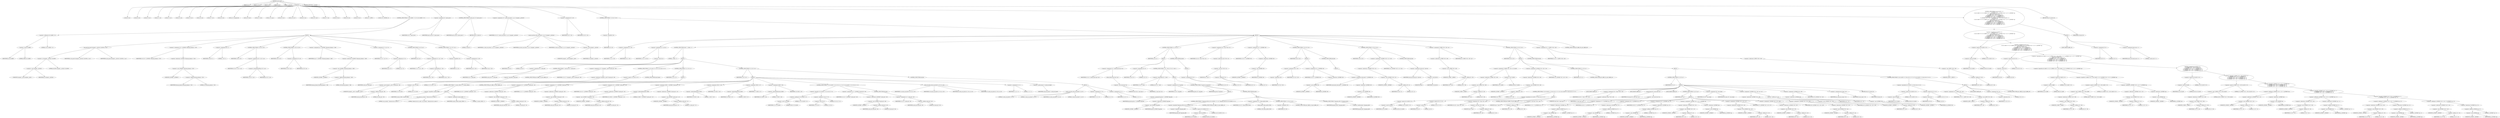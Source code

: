 digraph cache_insert {  
"1000125" [label = "(METHOD,cache_insert)" ]
"1000126" [label = "(PARAM,int a1)" ]
"1000127" [label = "(PARAM,void *cp)" ]
"1000128" [label = "(PARAM,int a3)" ]
"1000129" [label = "(PARAM,int a4)" ]
"1000130" [label = "(PARAM,__int16 a5)" ]
"1000131" [label = "(BLOCK,,)" ]
"1000132" [label = "(LOCAL,v8: int)" ]
"1000133" [label = "(LOCAL,v9: int)" ]
"1000134" [label = "(LOCAL,v10: int)" ]
"1000135" [label = "(LOCAL,v11: int)" ]
"1000136" [label = "(LOCAL,v12: int)" ]
"1000137" [label = "(LOCAL,v14: int)" ]
"1000138" [label = "(LOCAL,v15: int)" ]
"1000139" [label = "(LOCAL,v16: int)" ]
"1000140" [label = "(LOCAL,v17: int)" ]
"1000141" [label = "(LOCAL,v18: int)" ]
"1000142" [label = "(LOCAL,v19: unsigned int)" ]
"1000143" [label = "(LOCAL,v20: bool)" ]
"1000144" [label = "(LOCAL,v21: bool)" ]
"1000145" [label = "(LOCAL,v22: size_t)" ]
"1000146" [label = "(LOCAL,v23: int)" ]
"1000147" [label = "(LOCAL,v24: int *)" ]
"1000148" [label = "(LOCAL,v25: int)" ]
"1000149" [label = "(LOCAL,v26: char *)" ]
"1000150" [label = "(LOCAL,v27: int)" ]
"1000151" [label = "(LOCAL,v28: int)" ]
"1000152" [label = "(LOCAL,v29: int)" ]
"1000153" [label = "(LOCAL,v30: int)" ]
"1000154" [label = "(LOCAL,v31: _BYTE *)" ]
"1000155" [label = "(LOCAL,v33: _DWORD [ 4 ])" ]
"1000156" [label = "(CONTROL_STRUCTURE,if ( (a5 & 0x980) != 0 ),if ( (a5 & 0x980) != 0 ))" ]
"1000157" [label = "(<operator>.notEquals,(a5 & 0x980) != 0)" ]
"1000158" [label = "(<operator>.and,a5 & 0x980)" ]
"1000159" [label = "(IDENTIFIER,a5,a5 & 0x980)" ]
"1000160" [label = "(LITERAL,0x980,a5 & 0x980)" ]
"1000161" [label = "(LITERAL,0,(a5 & 0x980) != 0)" ]
"1000162" [label = "(BLOCK,,)" ]
"1000163" [label = "(log_query,log_query((unsigned __int16)a5 | 0x10000, a1, cp))" ]
"1000164" [label = "(<operator>.or,(unsigned __int16)a5 | 0x10000)" ]
"1000165" [label = "(<operator>.cast,(unsigned __int16)a5)" ]
"1000166" [label = "(UNKNOWN,unsigned __int16,unsigned __int16)" ]
"1000167" [label = "(IDENTIFIER,a5,(unsigned __int16)a5)" ]
"1000168" [label = "(LITERAL,0x10000,(unsigned __int16)a5 | 0x10000)" ]
"1000169" [label = "(IDENTIFIER,a1,log_query((unsigned __int16)a5 | 0x10000, a1, cp))" ]
"1000170" [label = "(IDENTIFIER,cp,log_query((unsigned __int16)a5 | 0x10000, a1, cp))" ]
"1000171" [label = "(<operator>.assignment,v19 = *(_DWORD *)(dnsmasq_daemon + 252))" ]
"1000172" [label = "(IDENTIFIER,v19,v19 = *(_DWORD *)(dnsmasq_daemon + 252))" ]
"1000173" [label = "(<operator>.indirection,*(_DWORD *)(dnsmasq_daemon + 252))" ]
"1000174" [label = "(<operator>.cast,(_DWORD *)(dnsmasq_daemon + 252))" ]
"1000175" [label = "(UNKNOWN,_DWORD *,_DWORD *)" ]
"1000176" [label = "(<operator>.addition,dnsmasq_daemon + 252)" ]
"1000177" [label = "(IDENTIFIER,dnsmasq_daemon,dnsmasq_daemon + 252)" ]
"1000178" [label = "(LITERAL,252,dnsmasq_daemon + 252)" ]
"1000179" [label = "(<operator>.assignment,v20 = 1)" ]
"1000180" [label = "(IDENTIFIER,v20,v20 = 1)" ]
"1000181" [label = "(LITERAL,1,v20 = 1)" ]
"1000182" [label = "(CONTROL_STRUCTURE,if ( v19 ),if ( v19 ))" ]
"1000183" [label = "(IDENTIFIER,v19,if ( v19 ))" ]
"1000184" [label = "(<operator>.assignment,v20 = v19 >= a4)" ]
"1000185" [label = "(IDENTIFIER,v20,v20 = v19 >= a4)" ]
"1000186" [label = "(<operator>.greaterEqualsThan,v19 >= a4)" ]
"1000187" [label = "(IDENTIFIER,v19,v19 >= a4)" ]
"1000188" [label = "(IDENTIFIER,a4,v19 >= a4)" ]
"1000189" [label = "(CONTROL_STRUCTURE,if ( v20 ),if ( v20 ))" ]
"1000190" [label = "(IDENTIFIER,v20,if ( v20 ))" ]
"1000191" [label = "(<operator>.assignment,v19 = a4)" ]
"1000192" [label = "(IDENTIFIER,v19,v19 = a4)" ]
"1000193" [label = "(IDENTIFIER,a4,v19 = a4)" ]
"1000194" [label = "(<operator>.assignment,a4 = *(_DWORD *)(dnsmasq_daemon + 248))" ]
"1000195" [label = "(IDENTIFIER,a4,a4 = *(_DWORD *)(dnsmasq_daemon + 248))" ]
"1000196" [label = "(<operator>.indirection,*(_DWORD *)(dnsmasq_daemon + 248))" ]
"1000197" [label = "(<operator>.cast,(_DWORD *)(dnsmasq_daemon + 248))" ]
"1000198" [label = "(UNKNOWN,_DWORD *,_DWORD *)" ]
"1000199" [label = "(<operator>.addition,dnsmasq_daemon + 248)" ]
"1000200" [label = "(IDENTIFIER,dnsmasq_daemon,dnsmasq_daemon + 248)" ]
"1000201" [label = "(LITERAL,248,dnsmasq_daemon + 248)" ]
"1000202" [label = "(<operator>.assignment,v21 = a4 != 0)" ]
"1000203" [label = "(IDENTIFIER,v21,v21 = a4 != 0)" ]
"1000204" [label = "(<operator>.notEquals,a4 != 0)" ]
"1000205" [label = "(IDENTIFIER,a4,a4 != 0)" ]
"1000206" [label = "(LITERAL,0,a4 != 0)" ]
"1000207" [label = "(CONTROL_STRUCTURE,if ( a4 ),if ( a4 ))" ]
"1000208" [label = "(IDENTIFIER,a4,if ( a4 ))" ]
"1000209" [label = "(<operator>.assignment,v21 = a4 > v19)" ]
"1000210" [label = "(IDENTIFIER,v21,v21 = a4 > v19)" ]
"1000211" [label = "(<operator>.greaterThan,a4 > v19)" ]
"1000212" [label = "(IDENTIFIER,a4,a4 > v19)" ]
"1000213" [label = "(IDENTIFIER,v19,a4 > v19)" ]
"1000214" [label = "(CONTROL_STRUCTURE,if ( !v21 ),if ( !v21 ))" ]
"1000215" [label = "(<operator>.logicalNot,!v21)" ]
"1000216" [label = "(IDENTIFIER,v21,!v21)" ]
"1000217" [label = "(<operator>.assignment,a4 = v19)" ]
"1000218" [label = "(IDENTIFIER,a4,a4 = v19)" ]
"1000219" [label = "(IDENTIFIER,v19,a4 = v19)" ]
"1000220" [label = "(<operator>.assignment,v8 = insert_error)" ]
"1000221" [label = "(IDENTIFIER,v8,v8 = insert_error)" ]
"1000222" [label = "(IDENTIFIER,insert_error,v8 = insert_error)" ]
"1000223" [label = "(CONTROL_STRUCTURE,if ( insert_error ),if ( insert_error ))" ]
"1000224" [label = "(IDENTIFIER,insert_error,if ( insert_error ))" ]
"1000225" [label = "(RETURN,return 0;,return 0;)" ]
"1000226" [label = "(LITERAL,0,return 0;)" ]
"1000227" [label = "(<operator>.assignment,v10 = cache_scan_free(a1, cp, a3, (unsigned __int16)a5))" ]
"1000228" [label = "(IDENTIFIER,v10,v10 = cache_scan_free(a1, cp, a3, (unsigned __int16)a5))" ]
"1000229" [label = "(cache_scan_free,cache_scan_free(a1, cp, a3, (unsigned __int16)a5))" ]
"1000230" [label = "(IDENTIFIER,a1,cache_scan_free(a1, cp, a3, (unsigned __int16)a5))" ]
"1000231" [label = "(IDENTIFIER,cp,cache_scan_free(a1, cp, a3, (unsigned __int16)a5))" ]
"1000232" [label = "(IDENTIFIER,a3,cache_scan_free(a1, cp, a3, (unsigned __int16)a5))" ]
"1000233" [label = "(<operator>.cast,(unsigned __int16)a5)" ]
"1000234" [label = "(UNKNOWN,unsigned __int16,unsigned __int16)" ]
"1000235" [label = "(IDENTIFIER,a5,(unsigned __int16)a5)" ]
"1000236" [label = "(<operator>.assignment,v9 = v10)" ]
"1000237" [label = "(IDENTIFIER,v9,v9 = v10)" ]
"1000238" [label = "(IDENTIFIER,v10,v9 = v10)" ]
"1000239" [label = "(CONTROL_STRUCTURE,if ( !v10 ),if ( !v10 ))" ]
"1000240" [label = "(<operator>.logicalNot,!v10)" ]
"1000241" [label = "(IDENTIFIER,v10,!v10)" ]
"1000242" [label = "(BLOCK,,)" ]
"1000243" [label = "(<operator>.assignment,v11 = v8)" ]
"1000244" [label = "(IDENTIFIER,v11,v11 = v8)" ]
"1000245" [label = "(IDENTIFIER,v8,v11 = v8)" ]
"1000246" [label = "(<operator>.assignment,v12 = a5 & 4)" ]
"1000247" [label = "(IDENTIFIER,v12,v12 = a5 & 4)" ]
"1000248" [label = "(<operator>.and,a5 & 4)" ]
"1000249" [label = "(IDENTIFIER,a5,a5 & 4)" ]
"1000250" [label = "(LITERAL,4,a5 & 4)" ]
"1000251" [label = "(CONTROL_STRUCTURE,while ( 1 ),while ( 1 ))" ]
"1000252" [label = "(LITERAL,1,while ( 1 ))" ]
"1000253" [label = "(BLOCK,,)" ]
"1000254" [label = "(<operator>.assignment,v9 = cache_tail)" ]
"1000255" [label = "(IDENTIFIER,v9,v9 = cache_tail)" ]
"1000256" [label = "(IDENTIFIER,cache_tail,v9 = cache_tail)" ]
"1000257" [label = "(CONTROL_STRUCTURE,if ( !cache_tail ),if ( !cache_tail ))" ]
"1000258" [label = "(<operator>.logicalNot,!cache_tail)" ]
"1000259" [label = "(IDENTIFIER,cache_tail,!cache_tail)" ]
"1000260" [label = "(CONTROL_STRUCTURE,goto LABEL_16;,goto LABEL_16;)" ]
"1000261" [label = "(<operator>.assignment,v15 = *(unsigned __int16 *)(cache_tail + 36))" ]
"1000262" [label = "(IDENTIFIER,v15,v15 = *(unsigned __int16 *)(cache_tail + 36))" ]
"1000263" [label = "(<operator>.indirection,*(unsigned __int16 *)(cache_tail + 36))" ]
"1000264" [label = "(<operator>.cast,(unsigned __int16 *)(cache_tail + 36))" ]
"1000265" [label = "(UNKNOWN,unsigned __int16 *,unsigned __int16 *)" ]
"1000266" [label = "(<operator>.addition,cache_tail + 36)" ]
"1000267" [label = "(IDENTIFIER,cache_tail,cache_tail + 36)" ]
"1000268" [label = "(LITERAL,36,cache_tail + 36)" ]
"1000269" [label = "(CONTROL_STRUCTURE,if ( (v15 & 0xC) == 0 ),if ( (v15 & 0xC) == 0 ))" ]
"1000270" [label = "(<operator>.equals,(v15 & 0xC) == 0)" ]
"1000271" [label = "(<operator>.and,v15 & 0xC)" ]
"1000272" [label = "(IDENTIFIER,v15,v15 & 0xC)" ]
"1000273" [label = "(LITERAL,0xC,v15 & 0xC)" ]
"1000274" [label = "(LITERAL,0,(v15 & 0xC) == 0)" ]
"1000275" [label = "(CONTROL_STRUCTURE,break;,break;)" ]
"1000276" [label = "(CONTROL_STRUCTURE,if ( v11 ),if ( v11 ))" ]
"1000277" [label = "(IDENTIFIER,v11,if ( v11 ))" ]
"1000278" [label = "(BLOCK,,)" ]
"1000279" [label = "(CONTROL_STRUCTURE,if ( !warned_10984 ),if ( !warned_10984 ))" ]
"1000280" [label = "(<operator>.logicalNot,!warned_10984)" ]
"1000281" [label = "(IDENTIFIER,warned_10984,!warned_10984)" ]
"1000282" [label = "(BLOCK,,)" ]
"1000283" [label = "(my_syslog,my_syslog(3, \"Internal error in cache.\"))" ]
"1000284" [label = "(LITERAL,3,my_syslog(3, \"Internal error in cache.\"))" ]
"1000285" [label = "(LITERAL,\"Internal error in cache.\",my_syslog(3, \"Internal error in cache.\"))" ]
"1000286" [label = "(<operator>.assignment,warned_10984 = 1)" ]
"1000287" [label = "(IDENTIFIER,warned_10984,warned_10984 = 1)" ]
"1000288" [label = "(LITERAL,1,warned_10984 = 1)" ]
"1000289" [label = "(CONTROL_STRUCTURE,goto LABEL_16;,goto LABEL_16;)" ]
"1000290" [label = "(CONTROL_STRUCTURE,if ( v12 ),if ( v12 ))" ]
"1000291" [label = "(IDENTIFIER,v12,if ( v12 ))" ]
"1000292" [label = "(BLOCK,,)" ]
"1000293" [label = "(<operator>.assignment,v16 = *(_DWORD *)(cache_tail + 16))" ]
"1000294" [label = "(IDENTIFIER,v16,v16 = *(_DWORD *)(cache_tail + 16))" ]
"1000295" [label = "(<operator>.indirection,*(_DWORD *)(cache_tail + 16))" ]
"1000296" [label = "(<operator>.cast,(_DWORD *)(cache_tail + 16))" ]
"1000297" [label = "(UNKNOWN,_DWORD *,_DWORD *)" ]
"1000298" [label = "(<operator>.addition,cache_tail + 16)" ]
"1000299" [label = "(IDENTIFIER,cache_tail,cache_tail + 16)" ]
"1000300" [label = "(LITERAL,16,cache_tail + 16)" ]
"1000301" [label = "(<operator>.assignment,v17 = *(_DWORD *)(cache_tail + 20))" ]
"1000302" [label = "(IDENTIFIER,v17,v17 = *(_DWORD *)(cache_tail + 20))" ]
"1000303" [label = "(<operator>.indirection,*(_DWORD *)(cache_tail + 20))" ]
"1000304" [label = "(<operator>.cast,(_DWORD *)(cache_tail + 20))" ]
"1000305" [label = "(UNKNOWN,_DWORD *,_DWORD *)" ]
"1000306" [label = "(<operator>.addition,cache_tail + 20)" ]
"1000307" [label = "(IDENTIFIER,cache_tail,cache_tail + 20)" ]
"1000308" [label = "(LITERAL,20,cache_tail + 20)" ]
"1000309" [label = "(<operator>.assignment,v18 = *(_DWORD *)(cache_tail + 24))" ]
"1000310" [label = "(IDENTIFIER,v18,v18 = *(_DWORD *)(cache_tail + 24))" ]
"1000311" [label = "(<operator>.indirection,*(_DWORD *)(cache_tail + 24))" ]
"1000312" [label = "(<operator>.cast,(_DWORD *)(cache_tail + 24))" ]
"1000313" [label = "(UNKNOWN,_DWORD *,_DWORD *)" ]
"1000314" [label = "(<operator>.addition,cache_tail + 24)" ]
"1000315" [label = "(IDENTIFIER,cache_tail,cache_tail + 24)" ]
"1000316" [label = "(LITERAL,24,cache_tail + 24)" ]
"1000317" [label = "(<operator>.assignment,v33[0] = *(_DWORD *)(cache_tail + 12))" ]
"1000318" [label = "(<operator>.indirectIndexAccess,v33[0])" ]
"1000319" [label = "(IDENTIFIER,v33,v33[0] = *(_DWORD *)(cache_tail + 12))" ]
"1000320" [label = "(LITERAL,0,v33[0] = *(_DWORD *)(cache_tail + 12))" ]
"1000321" [label = "(<operator>.indirection,*(_DWORD *)(cache_tail + 12))" ]
"1000322" [label = "(<operator>.cast,(_DWORD *)(cache_tail + 12))" ]
"1000323" [label = "(UNKNOWN,_DWORD *,_DWORD *)" ]
"1000324" [label = "(<operator>.addition,cache_tail + 12)" ]
"1000325" [label = "(IDENTIFIER,cache_tail,cache_tail + 12)" ]
"1000326" [label = "(LITERAL,12,cache_tail + 12)" ]
"1000327" [label = "(<operator>.assignment,v33[1] = v16)" ]
"1000328" [label = "(<operator>.indirectIndexAccess,v33[1])" ]
"1000329" [label = "(IDENTIFIER,v33,v33[1] = v16)" ]
"1000330" [label = "(LITERAL,1,v33[1] = v16)" ]
"1000331" [label = "(IDENTIFIER,v16,v33[1] = v16)" ]
"1000332" [label = "(<operator>.assignment,v33[2] = v17)" ]
"1000333" [label = "(<operator>.indirectIndexAccess,v33[2])" ]
"1000334" [label = "(IDENTIFIER,v33,v33[2] = v17)" ]
"1000335" [label = "(LITERAL,2,v33[2] = v17)" ]
"1000336" [label = "(IDENTIFIER,v17,v33[2] = v17)" ]
"1000337" [label = "(<operator>.assignment,v33[3] = v18)" ]
"1000338" [label = "(<operator>.indirectIndexAccess,v33[3])" ]
"1000339" [label = "(IDENTIFIER,v33,v33[3] = v18)" ]
"1000340" [label = "(LITERAL,3,v33[3] = v18)" ]
"1000341" [label = "(IDENTIFIER,v18,v33[3] = v18)" ]
"1000342" [label = "(CONTROL_STRUCTURE,if ( (v15 & 0x200) != 0 || (v15 & 2) != 0 ),if ( (v15 & 0x200) != 0 || (v15 & 2) != 0 ))" ]
"1000343" [label = "(<operator>.logicalOr,(v15 & 0x200) != 0 || (v15 & 2) != 0)" ]
"1000344" [label = "(<operator>.notEquals,(v15 & 0x200) != 0)" ]
"1000345" [label = "(<operator>.and,v15 & 0x200)" ]
"1000346" [label = "(IDENTIFIER,v15,v15 & 0x200)" ]
"1000347" [label = "(LITERAL,0x200,v15 & 0x200)" ]
"1000348" [label = "(LITERAL,0,(v15 & 0x200) != 0)" ]
"1000349" [label = "(<operator>.notEquals,(v15 & 2) != 0)" ]
"1000350" [label = "(<operator>.and,v15 & 2)" ]
"1000351" [label = "(IDENTIFIER,v15,v15 & 2)" ]
"1000352" [label = "(LITERAL,2,v15 & 2)" ]
"1000353" [label = "(LITERAL,0,(v15 & 2) != 0)" ]
"1000354" [label = "(<operator>.assignment,v14 = *(_DWORD *)(cache_tail + 40))" ]
"1000355" [label = "(IDENTIFIER,v14,v14 = *(_DWORD *)(cache_tail + 40))" ]
"1000356" [label = "(<operator>.indirection,*(_DWORD *)(cache_tail + 40))" ]
"1000357" [label = "(<operator>.cast,(_DWORD *)(cache_tail + 40))" ]
"1000358" [label = "(UNKNOWN,_DWORD *,_DWORD *)" ]
"1000359" [label = "(<operator>.addition,cache_tail + 40)" ]
"1000360" [label = "(IDENTIFIER,cache_tail,cache_tail + 40)" ]
"1000361" [label = "(LITERAL,40,cache_tail + 40)" ]
"1000362" [label = "(CONTROL_STRUCTURE,else,else)" ]
"1000363" [label = "(<operator>.assignment,v14 = cache_tail + 40)" ]
"1000364" [label = "(IDENTIFIER,v14,v14 = cache_tail + 40)" ]
"1000365" [label = "(<operator>.addition,cache_tail + 40)" ]
"1000366" [label = "(IDENTIFIER,cache_tail,cache_tail + 40)" ]
"1000367" [label = "(LITERAL,40,cache_tail + 40)" ]
"1000368" [label = "(cache_scan_free,cache_scan_free(v14, v33, a3, v15))" ]
"1000369" [label = "(IDENTIFIER,v14,cache_scan_free(v14, v33, a3, v15))" ]
"1000370" [label = "(IDENTIFIER,v33,cache_scan_free(v14, v33, a3, v15))" ]
"1000371" [label = "(IDENTIFIER,a3,cache_scan_free(v14, v33, a3, v15))" ]
"1000372" [label = "(IDENTIFIER,v15,cache_scan_free(v14, v33, a3, v15))" ]
"1000373" [label = "(<operator>.assignment,v11 = 1)" ]
"1000374" [label = "(IDENTIFIER,v11,v11 = 1)" ]
"1000375" [label = "(LITERAL,1,v11 = 1)" ]
"1000376" [label = "(<operator>.preIncrement,++cache_live_freed)" ]
"1000377" [label = "(IDENTIFIER,cache_live_freed,++cache_live_freed)" ]
"1000378" [label = "(CONTROL_STRUCTURE,else,else)" ]
"1000379" [label = "(BLOCK,,)" ]
"1000380" [label = "(cache_scan_free,cache_scan_free(0, 0, a3, 0))" ]
"1000381" [label = "(LITERAL,0,cache_scan_free(0, 0, a3, 0))" ]
"1000382" [label = "(LITERAL,0,cache_scan_free(0, 0, a3, 0))" ]
"1000383" [label = "(IDENTIFIER,a3,cache_scan_free(0, 0, a3, 0))" ]
"1000384" [label = "(LITERAL,0,cache_scan_free(0, 0, a3, 0))" ]
"1000385" [label = "(<operator>.assignment,v11 = 0)" ]
"1000386" [label = "(IDENTIFIER,v11,v11 = 0)" ]
"1000387" [label = "(LITERAL,0,v11 = 0)" ]
"1000388" [label = "(<operator>.assignment,v12 = 1)" ]
"1000389" [label = "(IDENTIFIER,v12,v12 = 1)" ]
"1000390" [label = "(LITERAL,1,v12 = 1)" ]
"1000391" [label = "(CONTROL_STRUCTURE,if ( a1 ),if ( a1 ))" ]
"1000392" [label = "(IDENTIFIER,a1,if ( a1 ))" ]
"1000393" [label = "(BLOCK,,)" ]
"1000394" [label = "(<operator>.assignment,v22 = strlen((const char *)a1))" ]
"1000395" [label = "(IDENTIFIER,v22,v22 = strlen((const char *)a1))" ]
"1000396" [label = "(strlen,strlen((const char *)a1))" ]
"1000397" [label = "(<operator>.cast,(const char *)a1)" ]
"1000398" [label = "(UNKNOWN,const char *,const char *)" ]
"1000399" [label = "(IDENTIFIER,a1,(const char *)a1)" ]
"1000400" [label = "(<operator>.assignment,v23 = 0)" ]
"1000401" [label = "(IDENTIFIER,v23,v23 = 0)" ]
"1000402" [label = "(LITERAL,0,v23 = 0)" ]
"1000403" [label = "(CONTROL_STRUCTURE,if ( v22 > 0x31 ),if ( v22 > 0x31 ))" ]
"1000404" [label = "(<operator>.greaterThan,v22 > 0x31)" ]
"1000405" [label = "(IDENTIFIER,v22,v22 > 0x31)" ]
"1000406" [label = "(LITERAL,0x31,v22 > 0x31)" ]
"1000407" [label = "(BLOCK,,)" ]
"1000408" [label = "(<operator>.assignment,v23 = big_free)" ]
"1000409" [label = "(IDENTIFIER,v23,v23 = big_free)" ]
"1000410" [label = "(IDENTIFIER,big_free,v23 = big_free)" ]
"1000411" [label = "(CONTROL_STRUCTURE,if ( big_free ),if ( big_free ))" ]
"1000412" [label = "(IDENTIFIER,big_free,if ( big_free ))" ]
"1000413" [label = "(BLOCK,,)" ]
"1000414" [label = "(<operator>.assignment,big_free = *(_DWORD *)big_free)" ]
"1000415" [label = "(IDENTIFIER,big_free,big_free = *(_DWORD *)big_free)" ]
"1000416" [label = "(<operator>.indirection,*(_DWORD *)big_free)" ]
"1000417" [label = "(<operator>.cast,(_DWORD *)big_free)" ]
"1000418" [label = "(UNKNOWN,_DWORD *,_DWORD *)" ]
"1000419" [label = "(IDENTIFIER,big_free,(_DWORD *)big_free)" ]
"1000420" [label = "(CONTROL_STRUCTURE,else,else)" ]
"1000421" [label = "(BLOCK,,)" ]
"1000422" [label = "(CONTROL_STRUCTURE,if ( !bignames_left && (a5 & 0x5000) == 0 ),if ( !bignames_left && (a5 & 0x5000) == 0 ))" ]
"1000423" [label = "(<operator>.logicalAnd,!bignames_left && (a5 & 0x5000) == 0)" ]
"1000424" [label = "(<operator>.logicalNot,!bignames_left)" ]
"1000425" [label = "(IDENTIFIER,bignames_left,!bignames_left)" ]
"1000426" [label = "(<operator>.equals,(a5 & 0x5000) == 0)" ]
"1000427" [label = "(<operator>.and,a5 & 0x5000)" ]
"1000428" [label = "(IDENTIFIER,a5,a5 & 0x5000)" ]
"1000429" [label = "(LITERAL,0x5000,a5 & 0x5000)" ]
"1000430" [label = "(LITERAL,0,(a5 & 0x5000) == 0)" ]
"1000431" [label = "(CONTROL_STRUCTURE,goto LABEL_16;,goto LABEL_16;)" ]
"1000432" [label = "(<operator>.assignment,v23 = whine_malloc(1028))" ]
"1000433" [label = "(IDENTIFIER,v23,v23 = whine_malloc(1028))" ]
"1000434" [label = "(whine_malloc,whine_malloc(1028))" ]
"1000435" [label = "(LITERAL,1028,whine_malloc(1028))" ]
"1000436" [label = "(CONTROL_STRUCTURE,if ( !v23 ),if ( !v23 ))" ]
"1000437" [label = "(<operator>.logicalNot,!v23)" ]
"1000438" [label = "(IDENTIFIER,v23,!v23)" ]
"1000439" [label = "(CONTROL_STRUCTURE,goto LABEL_16;,goto LABEL_16;)" ]
"1000440" [label = "(CONTROL_STRUCTURE,if ( bignames_left ),if ( bignames_left ))" ]
"1000441" [label = "(IDENTIFIER,bignames_left,if ( bignames_left ))" ]
"1000442" [label = "(<operator>.preDecrement,--bignames_left)" ]
"1000443" [label = "(IDENTIFIER,bignames_left,--bignames_left)" ]
"1000444" [label = "(CONTROL_STRUCTURE,else,else)" ]
"1000445" [label = "(BLOCK,,)" ]
"1000446" [label = "(<operator>.assignment,v23 = 0)" ]
"1000447" [label = "(IDENTIFIER,v23,v23 = 0)" ]
"1000448" [label = "(LITERAL,0,v23 = 0)" ]
"1000449" [label = "(<operator>.assignment,v24 = *(int **)(v9 + 4))" ]
"1000450" [label = "(IDENTIFIER,v24,v24 = *(int **)(v9 + 4))" ]
"1000451" [label = "(<operator>.indirection,*(int **)(v9 + 4))" ]
"1000452" [label = "(<operator>.cast,(int **)(v9 + 4))" ]
"1000453" [label = "(UNKNOWN,int **,int **)" ]
"1000454" [label = "(<operator>.addition,v9 + 4)" ]
"1000455" [label = "(IDENTIFIER,v9,v9 + 4)" ]
"1000456" [label = "(LITERAL,4,v9 + 4)" ]
"1000457" [label = "(<operator>.assignment,v25 = *(_DWORD *)v9)" ]
"1000458" [label = "(IDENTIFIER,v25,v25 = *(_DWORD *)v9)" ]
"1000459" [label = "(<operator>.indirection,*(_DWORD *)v9)" ]
"1000460" [label = "(<operator>.cast,(_DWORD *)v9)" ]
"1000461" [label = "(UNKNOWN,_DWORD *,_DWORD *)" ]
"1000462" [label = "(IDENTIFIER,v9,(_DWORD *)v9)" ]
"1000463" [label = "(CONTROL_STRUCTURE,if ( v24 ),if ( v24 ))" ]
"1000464" [label = "(IDENTIFIER,v24,if ( v24 ))" ]
"1000465" [label = "(BLOCK,,)" ]
"1000466" [label = "(<operator>.assignment,*v24 = v25)" ]
"1000467" [label = "(<operator>.indirection,*v24)" ]
"1000468" [label = "(IDENTIFIER,v24,*v24 = v25)" ]
"1000469" [label = "(IDENTIFIER,v25,*v24 = v25)" ]
"1000470" [label = "(<operator>.assignment,v25 = *(_DWORD *)v9)" ]
"1000471" [label = "(IDENTIFIER,v25,v25 = *(_DWORD *)v9)" ]
"1000472" [label = "(<operator>.indirection,*(_DWORD *)v9)" ]
"1000473" [label = "(<operator>.cast,(_DWORD *)v9)" ]
"1000474" [label = "(UNKNOWN,_DWORD *,_DWORD *)" ]
"1000475" [label = "(IDENTIFIER,v9,(_DWORD *)v9)" ]
"1000476" [label = "(CONTROL_STRUCTURE,else,else)" ]
"1000477" [label = "(BLOCK,,)" ]
"1000478" [label = "(<operator>.assignment,cache_head = *(_DWORD *)v9)" ]
"1000479" [label = "(IDENTIFIER,cache_head,cache_head = *(_DWORD *)v9)" ]
"1000480" [label = "(<operator>.indirection,*(_DWORD *)v9)" ]
"1000481" [label = "(<operator>.cast,(_DWORD *)v9)" ]
"1000482" [label = "(UNKNOWN,_DWORD *,_DWORD *)" ]
"1000483" [label = "(IDENTIFIER,v9,(_DWORD *)v9)" ]
"1000484" [label = "(CONTROL_STRUCTURE,if ( v25 ),if ( v25 ))" ]
"1000485" [label = "(IDENTIFIER,v25,if ( v25 ))" ]
"1000486" [label = "(<operator>.assignment,*(_DWORD *)(v25 + 4) = v24)" ]
"1000487" [label = "(<operator>.indirection,*(_DWORD *)(v25 + 4))" ]
"1000488" [label = "(<operator>.cast,(_DWORD *)(v25 + 4))" ]
"1000489" [label = "(UNKNOWN,_DWORD *,_DWORD *)" ]
"1000490" [label = "(<operator>.addition,v25 + 4)" ]
"1000491" [label = "(IDENTIFIER,v25,v25 + 4)" ]
"1000492" [label = "(LITERAL,4,v25 + 4)" ]
"1000493" [label = "(IDENTIFIER,v24,*(_DWORD *)(v25 + 4) = v24)" ]
"1000494" [label = "(CONTROL_STRUCTURE,else,else)" ]
"1000495" [label = "(<operator>.assignment,cache_tail = (int)v24)" ]
"1000496" [label = "(IDENTIFIER,cache_tail,cache_tail = (int)v24)" ]
"1000497" [label = "(<operator>.cast,(int)v24)" ]
"1000498" [label = "(UNKNOWN,int,int)" ]
"1000499" [label = "(IDENTIFIER,v24,(int)v24)" ]
"1000500" [label = "(<operator>.assignment,*(_WORD *)(v9 + 36) = a5)" ]
"1000501" [label = "(<operator>.indirection,*(_WORD *)(v9 + 36))" ]
"1000502" [label = "(<operator>.cast,(_WORD *)(v9 + 36))" ]
"1000503" [label = "(UNKNOWN,_WORD *,_WORD *)" ]
"1000504" [label = "(<operator>.addition,v9 + 36)" ]
"1000505" [label = "(IDENTIFIER,v9,v9 + 36)" ]
"1000506" [label = "(LITERAL,36,v9 + 36)" ]
"1000507" [label = "(IDENTIFIER,a5,*(_WORD *)(v9 + 36) = a5)" ]
"1000508" [label = "(CONTROL_STRUCTURE,if ( v23 ),if ( v23 ))" ]
"1000509" [label = "(IDENTIFIER,v23,if ( v23 ))" ]
"1000510" [label = "(BLOCK,,)" ]
"1000511" [label = "(<operator>.assignment,*(_WORD *)(v9 + 36) = a5 | 0x200)" ]
"1000512" [label = "(<operator>.indirection,*(_WORD *)(v9 + 36))" ]
"1000513" [label = "(<operator>.cast,(_WORD *)(v9 + 36))" ]
"1000514" [label = "(UNKNOWN,_WORD *,_WORD *)" ]
"1000515" [label = "(<operator>.addition,v9 + 36)" ]
"1000516" [label = "(IDENTIFIER,v9,v9 + 36)" ]
"1000517" [label = "(LITERAL,36,v9 + 36)" ]
"1000518" [label = "(<operator>.or,a5 | 0x200)" ]
"1000519" [label = "(IDENTIFIER,a5,a5 | 0x200)" ]
"1000520" [label = "(LITERAL,0x200,a5 | 0x200)" ]
"1000521" [label = "(<operator>.assignment,*(_DWORD *)(v9 + 40) = v23)" ]
"1000522" [label = "(<operator>.indirection,*(_DWORD *)(v9 + 40))" ]
"1000523" [label = "(<operator>.cast,(_DWORD *)(v9 + 40))" ]
"1000524" [label = "(UNKNOWN,_DWORD *,_DWORD *)" ]
"1000525" [label = "(<operator>.addition,v9 + 40)" ]
"1000526" [label = "(IDENTIFIER,v9,v9 + 40)" ]
"1000527" [label = "(LITERAL,40,v9 + 40)" ]
"1000528" [label = "(IDENTIFIER,v23,*(_DWORD *)(v9 + 40) = v23)" ]
"1000529" [label = "(CONTROL_STRUCTURE,if ( a1 ),if ( a1 ))" ]
"1000530" [label = "(IDENTIFIER,a1,if ( a1 ))" ]
"1000531" [label = "(CONTROL_STRUCTURE,goto LABEL_54;,goto LABEL_54;)" ]
"1000532" [label = "(CONTROL_STRUCTURE,else,else)" ]
"1000533" [label = "(BLOCK,,)" ]
"1000534" [label = "(CONTROL_STRUCTURE,if ( a1 ),if ( a1 ))" ]
"1000535" [label = "(IDENTIFIER,a1,if ( a1 ))" ]
"1000536" [label = "(BLOCK,,)" ]
"1000537" [label = "(CONTROL_STRUCTURE,if ( (a5 & 0x200) == 0 && (a5 & 2) == 0 ),if ( (a5 & 0x200) == 0 && (a5 & 2) == 0 ))" ]
"1000538" [label = "(<operator>.logicalAnd,(a5 & 0x200) == 0 && (a5 & 2) == 0)" ]
"1000539" [label = "(<operator>.equals,(a5 & 0x200) == 0)" ]
"1000540" [label = "(<operator>.and,a5 & 0x200)" ]
"1000541" [label = "(IDENTIFIER,a5,a5 & 0x200)" ]
"1000542" [label = "(LITERAL,0x200,a5 & 0x200)" ]
"1000543" [label = "(LITERAL,0,(a5 & 0x200) == 0)" ]
"1000544" [label = "(<operator>.equals,(a5 & 2) == 0)" ]
"1000545" [label = "(<operator>.and,a5 & 2)" ]
"1000546" [label = "(IDENTIFIER,a5,a5 & 2)" ]
"1000547" [label = "(LITERAL,2,a5 & 2)" ]
"1000548" [label = "(LITERAL,0,(a5 & 2) == 0)" ]
"1000549" [label = "(BLOCK,,)" ]
"1000550" [label = "(<operator>.assignment,v26 = (char *)(v9 + 40))" ]
"1000551" [label = "(IDENTIFIER,v26,v26 = (char *)(v9 + 40))" ]
"1000552" [label = "(<operator>.cast,(char *)(v9 + 40))" ]
"1000553" [label = "(UNKNOWN,char *,char *)" ]
"1000554" [label = "(<operator>.addition,v9 + 40)" ]
"1000555" [label = "(IDENTIFIER,v9,v9 + 40)" ]
"1000556" [label = "(LITERAL,40,v9 + 40)" ]
"1000557" [label = "(CONTROL_STRUCTURE,goto LABEL_55;,goto LABEL_55;)" ]
"1000558" [label = "(JUMP_TARGET,LABEL_54)" ]
"1000559" [label = "(<operator>.assignment,v26 = *(char **)(v9 + 40))" ]
"1000560" [label = "(IDENTIFIER,v26,v26 = *(char **)(v9 + 40))" ]
"1000561" [label = "(<operator>.indirection,*(char **)(v9 + 40))" ]
"1000562" [label = "(<operator>.cast,(char **)(v9 + 40))" ]
"1000563" [label = "(UNKNOWN,char **,char **)" ]
"1000564" [label = "(<operator>.addition,v9 + 40)" ]
"1000565" [label = "(IDENTIFIER,v9,v9 + 40)" ]
"1000566" [label = "(LITERAL,40,v9 + 40)" ]
"1000567" [label = "(JUMP_TARGET,LABEL_55)" ]
"1000568" [label = "(strcpy,strcpy(v26, (const char *)a1))" ]
"1000569" [label = "(IDENTIFIER,v26,strcpy(v26, (const char *)a1))" ]
"1000570" [label = "(<operator>.cast,(const char *)a1)" ]
"1000571" [label = "(UNKNOWN,const char *,const char *)" ]
"1000572" [label = "(IDENTIFIER,a1,(const char *)a1)" ]
"1000573" [label = "(JUMP_TARGET,LABEL_56)" ]
"1000574" [label = "(CONTROL_STRUCTURE,if ( cp ),if ( cp ))" ]
"1000575" [label = "(IDENTIFIER,cp,if ( cp ))" ]
"1000576" [label = "(BLOCK,,)" ]
"1000577" [label = "(<operator>.assignment,v27 = *((_DWORD *)cp + 1))" ]
"1000578" [label = "(IDENTIFIER,v27,v27 = *((_DWORD *)cp + 1))" ]
"1000579" [label = "(<operator>.indirection,*((_DWORD *)cp + 1))" ]
"1000580" [label = "(<operator>.addition,(_DWORD *)cp + 1)" ]
"1000581" [label = "(<operator>.cast,(_DWORD *)cp)" ]
"1000582" [label = "(UNKNOWN,_DWORD *,_DWORD *)" ]
"1000583" [label = "(IDENTIFIER,cp,(_DWORD *)cp)" ]
"1000584" [label = "(LITERAL,1,(_DWORD *)cp + 1)" ]
"1000585" [label = "(<operator>.assignment,v28 = *((_DWORD *)cp + 2))" ]
"1000586" [label = "(IDENTIFIER,v28,v28 = *((_DWORD *)cp + 2))" ]
"1000587" [label = "(<operator>.indirection,*((_DWORD *)cp + 2))" ]
"1000588" [label = "(<operator>.addition,(_DWORD *)cp + 2)" ]
"1000589" [label = "(<operator>.cast,(_DWORD *)cp)" ]
"1000590" [label = "(UNKNOWN,_DWORD *,_DWORD *)" ]
"1000591" [label = "(IDENTIFIER,cp,(_DWORD *)cp)" ]
"1000592" [label = "(LITERAL,2,(_DWORD *)cp + 2)" ]
"1000593" [label = "(<operator>.assignment,v29 = *((_DWORD *)cp + 3))" ]
"1000594" [label = "(IDENTIFIER,v29,v29 = *((_DWORD *)cp + 3))" ]
"1000595" [label = "(<operator>.indirection,*((_DWORD *)cp + 3))" ]
"1000596" [label = "(<operator>.addition,(_DWORD *)cp + 3)" ]
"1000597" [label = "(<operator>.cast,(_DWORD *)cp)" ]
"1000598" [label = "(UNKNOWN,_DWORD *,_DWORD *)" ]
"1000599" [label = "(IDENTIFIER,cp,(_DWORD *)cp)" ]
"1000600" [label = "(LITERAL,3,(_DWORD *)cp + 3)" ]
"1000601" [label = "(<operator>.assignment,*(_DWORD *)(v9 + 12) = *(_DWORD *)cp)" ]
"1000602" [label = "(<operator>.indirection,*(_DWORD *)(v9 + 12))" ]
"1000603" [label = "(<operator>.cast,(_DWORD *)(v9 + 12))" ]
"1000604" [label = "(UNKNOWN,_DWORD *,_DWORD *)" ]
"1000605" [label = "(<operator>.addition,v9 + 12)" ]
"1000606" [label = "(IDENTIFIER,v9,v9 + 12)" ]
"1000607" [label = "(LITERAL,12,v9 + 12)" ]
"1000608" [label = "(<operator>.indirection,*(_DWORD *)cp)" ]
"1000609" [label = "(<operator>.cast,(_DWORD *)cp)" ]
"1000610" [label = "(UNKNOWN,_DWORD *,_DWORD *)" ]
"1000611" [label = "(IDENTIFIER,cp,(_DWORD *)cp)" ]
"1000612" [label = "(<operator>.assignment,*(_DWORD *)(v9 + 16) = v27)" ]
"1000613" [label = "(<operator>.indirection,*(_DWORD *)(v9 + 16))" ]
"1000614" [label = "(<operator>.cast,(_DWORD *)(v9 + 16))" ]
"1000615" [label = "(UNKNOWN,_DWORD *,_DWORD *)" ]
"1000616" [label = "(<operator>.addition,v9 + 16)" ]
"1000617" [label = "(IDENTIFIER,v9,v9 + 16)" ]
"1000618" [label = "(LITERAL,16,v9 + 16)" ]
"1000619" [label = "(IDENTIFIER,v27,*(_DWORD *)(v9 + 16) = v27)" ]
"1000620" [label = "(<operator>.assignment,*(_DWORD *)(v9 + 20) = v28)" ]
"1000621" [label = "(<operator>.indirection,*(_DWORD *)(v9 + 20))" ]
"1000622" [label = "(<operator>.cast,(_DWORD *)(v9 + 20))" ]
"1000623" [label = "(UNKNOWN,_DWORD *,_DWORD *)" ]
"1000624" [label = "(<operator>.addition,v9 + 20)" ]
"1000625" [label = "(IDENTIFIER,v9,v9 + 20)" ]
"1000626" [label = "(LITERAL,20,v9 + 20)" ]
"1000627" [label = "(IDENTIFIER,v28,*(_DWORD *)(v9 + 20) = v28)" ]
"1000628" [label = "(<operator>.assignment,*(_DWORD *)(v9 + 24) = v29)" ]
"1000629" [label = "(<operator>.indirection,*(_DWORD *)(v9 + 24))" ]
"1000630" [label = "(<operator>.cast,(_DWORD *)(v9 + 24))" ]
"1000631" [label = "(UNKNOWN,_DWORD *,_DWORD *)" ]
"1000632" [label = "(<operator>.addition,v9 + 24)" ]
"1000633" [label = "(IDENTIFIER,v9,v9 + 24)" ]
"1000634" [label = "(LITERAL,24,v9 + 24)" ]
"1000635" [label = "(IDENTIFIER,v29,*(_DWORD *)(v9 + 24) = v29)" ]
"1000636" [label = "(<operator>.assignment,v30 = new_chain)" ]
"1000637" [label = "(IDENTIFIER,v30,v30 = new_chain)" ]
"1000638" [label = "(IDENTIFIER,new_chain,v30 = new_chain)" ]
"1000639" [label = "(<operator>.assignment,*(_DWORD *)(v9 + 28) = a4 + a3)" ]
"1000640" [label = "(<operator>.indirection,*(_DWORD *)(v9 + 28))" ]
"1000641" [label = "(<operator>.cast,(_DWORD *)(v9 + 28))" ]
"1000642" [label = "(UNKNOWN,_DWORD *,_DWORD *)" ]
"1000643" [label = "(<operator>.addition,v9 + 28)" ]
"1000644" [label = "(IDENTIFIER,v9,v9 + 28)" ]
"1000645" [label = "(LITERAL,28,v9 + 28)" ]
"1000646" [label = "(<operator>.addition,a4 + a3)" ]
"1000647" [label = "(IDENTIFIER,a4,a4 + a3)" ]
"1000648" [label = "(IDENTIFIER,a3,a4 + a3)" ]
"1000649" [label = "(<operator>.assignment,*(_DWORD *)v9 = v30)" ]
"1000650" [label = "(<operator>.indirection,*(_DWORD *)v9)" ]
"1000651" [label = "(<operator>.cast,(_DWORD *)v9)" ]
"1000652" [label = "(UNKNOWN,_DWORD *,_DWORD *)" ]
"1000653" [label = "(IDENTIFIER,v9,(_DWORD *)v9)" ]
"1000654" [label = "(IDENTIFIER,v30,*(_DWORD *)v9 = v30)" ]
"1000655" [label = "(<operator>.assignment,new_chain = v9)" ]
"1000656" [label = "(IDENTIFIER,new_chain,new_chain = v9)" ]
"1000657" [label = "(IDENTIFIER,v9,new_chain = v9)" ]
"1000658" [label = "(RETURN,return v9;,return v9;)" ]
"1000659" [label = "(IDENTIFIER,v9,return v9;)" ]
"1000660" [label = "(CONTROL_STRUCTURE,if ( (a5 & 0x200) == 0 && (a5 & 2) == 0 ),if ( (a5 & 0x200) == 0 && (a5 & 2) == 0 ))" ]
"1000661" [label = "(<operator>.logicalAnd,(a5 & 0x200) == 0 && (a5 & 2) == 0)" ]
"1000662" [label = "(<operator>.equals,(a5 & 0x200) == 0)" ]
"1000663" [label = "(<operator>.and,a5 & 0x200)" ]
"1000664" [label = "(IDENTIFIER,a5,a5 & 0x200)" ]
"1000665" [label = "(LITERAL,0x200,a5 & 0x200)" ]
"1000666" [label = "(LITERAL,0,(a5 & 0x200) == 0)" ]
"1000667" [label = "(<operator>.equals,(a5 & 2) == 0)" ]
"1000668" [label = "(<operator>.and,a5 & 2)" ]
"1000669" [label = "(IDENTIFIER,a5,a5 & 2)" ]
"1000670" [label = "(LITERAL,2,a5 & 2)" ]
"1000671" [label = "(LITERAL,0,(a5 & 2) == 0)" ]
"1000672" [label = "(BLOCK,,)" ]
"1000673" [label = "(<operator>.assignment,v31 = (_BYTE *)(v9 + 40))" ]
"1000674" [label = "(IDENTIFIER,v31,v31 = (_BYTE *)(v9 + 40))" ]
"1000675" [label = "(<operator>.cast,(_BYTE *)(v9 + 40))" ]
"1000676" [label = "(UNKNOWN,_BYTE *,_BYTE *)" ]
"1000677" [label = "(<operator>.addition,v9 + 40)" ]
"1000678" [label = "(IDENTIFIER,v9,v9 + 40)" ]
"1000679" [label = "(LITERAL,40,v9 + 40)" ]
"1000680" [label = "(JUMP_TARGET,LABEL_69)" ]
"1000681" [label = "(<operator>.assignment,*v31 = 0)" ]
"1000682" [label = "(<operator>.indirection,*v31)" ]
"1000683" [label = "(IDENTIFIER,v31,*v31 = 0)" ]
"1000684" [label = "(LITERAL,0,*v31 = 0)" ]
"1000685" [label = "(CONTROL_STRUCTURE,goto LABEL_56;,goto LABEL_56;)" ]
"1000686" [label = "(<operator>.assignment,v31 = *(_BYTE **)(v9 + 40))" ]
"1000687" [label = "(IDENTIFIER,v31,v31 = *(_BYTE **)(v9 + 40))" ]
"1000688" [label = "(<operator>.indirection,*(_BYTE **)(v9 + 40))" ]
"1000689" [label = "(<operator>.cast,(_BYTE **)(v9 + 40))" ]
"1000690" [label = "(UNKNOWN,_BYTE **,_BYTE **)" ]
"1000691" [label = "(<operator>.addition,v9 + 40)" ]
"1000692" [label = "(IDENTIFIER,v9,v9 + 40)" ]
"1000693" [label = "(LITERAL,40,v9 + 40)" ]
"1000694" [label = "(CONTROL_STRUCTURE,goto LABEL_69;,goto LABEL_69;)" ]
"1000695" [label = "(CONTROL_STRUCTURE,if ( (a5 & 0x180) == 0\n    || (a5 & 8) == 0\n    || ((a5 & 0x80) == 0 || (*(_WORD *)(v10 + 36) & 0x80) == 0 || *(_DWORD *)(v10 + 12) != *(_DWORD *)cp)\n    && ((a5 & 0x100) == 0\n     || (*(_WORD *)(v10 + 36) & 0x100) == 0\n     || *(_DWORD *)(v10 + 12) != *(_DWORD *)cp\n     || *(_DWORD *)(v10 + 16) != *((_DWORD *)cp + 1)\n     || *(_DWORD *)(v10 + 20) != *((_DWORD *)cp + 2)\n     || *(_DWORD *)(v10 + 24) != *((_DWORD *)cp + 3)) ),if ( (a5 & 0x180) == 0\n    || (a5 & 8) == 0\n    || ((a5 & 0x80) == 0 || (*(_WORD *)(v10 + 36) & 0x80) == 0 || *(_DWORD *)(v10 + 12) != *(_DWORD *)cp)\n    && ((a5 & 0x100) == 0\n     || (*(_WORD *)(v10 + 36) & 0x100) == 0\n     || *(_DWORD *)(v10 + 12) != *(_DWORD *)cp\n     || *(_DWORD *)(v10 + 16) != *((_DWORD *)cp + 1)\n     || *(_DWORD *)(v10 + 20) != *((_DWORD *)cp + 2)\n     || *(_DWORD *)(v10 + 24) != *((_DWORD *)cp + 3)) ))" ]
"1000696" [label = "(<operator>.logicalOr,(a5 & 0x180) == 0\n    || (a5 & 8) == 0\n    || ((a5 & 0x80) == 0 || (*(_WORD *)(v10 + 36) & 0x80) == 0 || *(_DWORD *)(v10 + 12) != *(_DWORD *)cp)\n    && ((a5 & 0x100) == 0\n     || (*(_WORD *)(v10 + 36) & 0x100) == 0\n     || *(_DWORD *)(v10 + 12) != *(_DWORD *)cp\n     || *(_DWORD *)(v10 + 16) != *((_DWORD *)cp + 1)\n     || *(_DWORD *)(v10 + 20) != *((_DWORD *)cp + 2)\n     || *(_DWORD *)(v10 + 24) != *((_DWORD *)cp + 3)))" ]
"1000697" [label = "(<operator>.equals,(a5 & 0x180) == 0)" ]
"1000698" [label = "(<operator>.and,a5 & 0x180)" ]
"1000699" [label = "(IDENTIFIER,a5,a5 & 0x180)" ]
"1000700" [label = "(LITERAL,0x180,a5 & 0x180)" ]
"1000701" [label = "(LITERAL,0,(a5 & 0x180) == 0)" ]
"1000702" [label = "(<operator>.logicalOr,(a5 & 8) == 0\n    || ((a5 & 0x80) == 0 || (*(_WORD *)(v10 + 36) & 0x80) == 0 || *(_DWORD *)(v10 + 12) != *(_DWORD *)cp)\n    && ((a5 & 0x100) == 0\n     || (*(_WORD *)(v10 + 36) & 0x100) == 0\n     || *(_DWORD *)(v10 + 12) != *(_DWORD *)cp\n     || *(_DWORD *)(v10 + 16) != *((_DWORD *)cp + 1)\n     || *(_DWORD *)(v10 + 20) != *((_DWORD *)cp + 2)\n     || *(_DWORD *)(v10 + 24) != *((_DWORD *)cp + 3)))" ]
"1000703" [label = "(<operator>.equals,(a5 & 8) == 0)" ]
"1000704" [label = "(<operator>.and,a5 & 8)" ]
"1000705" [label = "(IDENTIFIER,a5,a5 & 8)" ]
"1000706" [label = "(LITERAL,8,a5 & 8)" ]
"1000707" [label = "(LITERAL,0,(a5 & 8) == 0)" ]
"1000708" [label = "(<operator>.logicalAnd,((a5 & 0x80) == 0 || (*(_WORD *)(v10 + 36) & 0x80) == 0 || *(_DWORD *)(v10 + 12) != *(_DWORD *)cp)\n    && ((a5 & 0x100) == 0\n     || (*(_WORD *)(v10 + 36) & 0x100) == 0\n     || *(_DWORD *)(v10 + 12) != *(_DWORD *)cp\n     || *(_DWORD *)(v10 + 16) != *((_DWORD *)cp + 1)\n     || *(_DWORD *)(v10 + 20) != *((_DWORD *)cp + 2)\n     || *(_DWORD *)(v10 + 24) != *((_DWORD *)cp + 3)))" ]
"1000709" [label = "(<operator>.logicalOr,(a5 & 0x80) == 0 || (*(_WORD *)(v10 + 36) & 0x80) == 0 || *(_DWORD *)(v10 + 12) != *(_DWORD *)cp)" ]
"1000710" [label = "(<operator>.equals,(a5 & 0x80) == 0)" ]
"1000711" [label = "(<operator>.and,a5 & 0x80)" ]
"1000712" [label = "(IDENTIFIER,a5,a5 & 0x80)" ]
"1000713" [label = "(LITERAL,0x80,a5 & 0x80)" ]
"1000714" [label = "(LITERAL,0,(a5 & 0x80) == 0)" ]
"1000715" [label = "(<operator>.logicalOr,(*(_WORD *)(v10 + 36) & 0x80) == 0 || *(_DWORD *)(v10 + 12) != *(_DWORD *)cp)" ]
"1000716" [label = "(<operator>.equals,(*(_WORD *)(v10 + 36) & 0x80) == 0)" ]
"1000717" [label = "(<operator>.and,*(_WORD *)(v10 + 36) & 0x80)" ]
"1000718" [label = "(<operator>.indirection,*(_WORD *)(v10 + 36))" ]
"1000719" [label = "(<operator>.cast,(_WORD *)(v10 + 36))" ]
"1000720" [label = "(UNKNOWN,_WORD *,_WORD *)" ]
"1000721" [label = "(<operator>.addition,v10 + 36)" ]
"1000722" [label = "(IDENTIFIER,v10,v10 + 36)" ]
"1000723" [label = "(LITERAL,36,v10 + 36)" ]
"1000724" [label = "(LITERAL,0x80,*(_WORD *)(v10 + 36) & 0x80)" ]
"1000725" [label = "(LITERAL,0,(*(_WORD *)(v10 + 36) & 0x80) == 0)" ]
"1000726" [label = "(<operator>.notEquals,*(_DWORD *)(v10 + 12) != *(_DWORD *)cp)" ]
"1000727" [label = "(<operator>.indirection,*(_DWORD *)(v10 + 12))" ]
"1000728" [label = "(<operator>.cast,(_DWORD *)(v10 + 12))" ]
"1000729" [label = "(UNKNOWN,_DWORD *,_DWORD *)" ]
"1000730" [label = "(<operator>.addition,v10 + 12)" ]
"1000731" [label = "(IDENTIFIER,v10,v10 + 12)" ]
"1000732" [label = "(LITERAL,12,v10 + 12)" ]
"1000733" [label = "(<operator>.indirection,*(_DWORD *)cp)" ]
"1000734" [label = "(<operator>.cast,(_DWORD *)cp)" ]
"1000735" [label = "(UNKNOWN,_DWORD *,_DWORD *)" ]
"1000736" [label = "(IDENTIFIER,cp,(_DWORD *)cp)" ]
"1000737" [label = "(<operator>.logicalOr,(a5 & 0x100) == 0\n     || (*(_WORD *)(v10 + 36) & 0x100) == 0\n     || *(_DWORD *)(v10 + 12) != *(_DWORD *)cp\n     || *(_DWORD *)(v10 + 16) != *((_DWORD *)cp + 1)\n     || *(_DWORD *)(v10 + 20) != *((_DWORD *)cp + 2)\n     || *(_DWORD *)(v10 + 24) != *((_DWORD *)cp + 3))" ]
"1000738" [label = "(<operator>.equals,(a5 & 0x100) == 0)" ]
"1000739" [label = "(<operator>.and,a5 & 0x100)" ]
"1000740" [label = "(IDENTIFIER,a5,a5 & 0x100)" ]
"1000741" [label = "(LITERAL,0x100,a5 & 0x100)" ]
"1000742" [label = "(LITERAL,0,(a5 & 0x100) == 0)" ]
"1000743" [label = "(<operator>.logicalOr,(*(_WORD *)(v10 + 36) & 0x100) == 0\n     || *(_DWORD *)(v10 + 12) != *(_DWORD *)cp\n     || *(_DWORD *)(v10 + 16) != *((_DWORD *)cp + 1)\n     || *(_DWORD *)(v10 + 20) != *((_DWORD *)cp + 2)\n     || *(_DWORD *)(v10 + 24) != *((_DWORD *)cp + 3))" ]
"1000744" [label = "(<operator>.equals,(*(_WORD *)(v10 + 36) & 0x100) == 0)" ]
"1000745" [label = "(<operator>.and,*(_WORD *)(v10 + 36) & 0x100)" ]
"1000746" [label = "(<operator>.indirection,*(_WORD *)(v10 + 36))" ]
"1000747" [label = "(<operator>.cast,(_WORD *)(v10 + 36))" ]
"1000748" [label = "(UNKNOWN,_WORD *,_WORD *)" ]
"1000749" [label = "(<operator>.addition,v10 + 36)" ]
"1000750" [label = "(IDENTIFIER,v10,v10 + 36)" ]
"1000751" [label = "(LITERAL,36,v10 + 36)" ]
"1000752" [label = "(LITERAL,0x100,*(_WORD *)(v10 + 36) & 0x100)" ]
"1000753" [label = "(LITERAL,0,(*(_WORD *)(v10 + 36) & 0x100) == 0)" ]
"1000754" [label = "(<operator>.logicalOr,*(_DWORD *)(v10 + 12) != *(_DWORD *)cp\n     || *(_DWORD *)(v10 + 16) != *((_DWORD *)cp + 1)\n     || *(_DWORD *)(v10 + 20) != *((_DWORD *)cp + 2)\n     || *(_DWORD *)(v10 + 24) != *((_DWORD *)cp + 3))" ]
"1000755" [label = "(<operator>.notEquals,*(_DWORD *)(v10 + 12) != *(_DWORD *)cp)" ]
"1000756" [label = "(<operator>.indirection,*(_DWORD *)(v10 + 12))" ]
"1000757" [label = "(<operator>.cast,(_DWORD *)(v10 + 12))" ]
"1000758" [label = "(UNKNOWN,_DWORD *,_DWORD *)" ]
"1000759" [label = "(<operator>.addition,v10 + 12)" ]
"1000760" [label = "(IDENTIFIER,v10,v10 + 12)" ]
"1000761" [label = "(LITERAL,12,v10 + 12)" ]
"1000762" [label = "(<operator>.indirection,*(_DWORD *)cp)" ]
"1000763" [label = "(<operator>.cast,(_DWORD *)cp)" ]
"1000764" [label = "(UNKNOWN,_DWORD *,_DWORD *)" ]
"1000765" [label = "(IDENTIFIER,cp,(_DWORD *)cp)" ]
"1000766" [label = "(<operator>.logicalOr,*(_DWORD *)(v10 + 16) != *((_DWORD *)cp + 1)\n     || *(_DWORD *)(v10 + 20) != *((_DWORD *)cp + 2)\n     || *(_DWORD *)(v10 + 24) != *((_DWORD *)cp + 3))" ]
"1000767" [label = "(<operator>.notEquals,*(_DWORD *)(v10 + 16) != *((_DWORD *)cp + 1))" ]
"1000768" [label = "(<operator>.indirection,*(_DWORD *)(v10 + 16))" ]
"1000769" [label = "(<operator>.cast,(_DWORD *)(v10 + 16))" ]
"1000770" [label = "(UNKNOWN,_DWORD *,_DWORD *)" ]
"1000771" [label = "(<operator>.addition,v10 + 16)" ]
"1000772" [label = "(IDENTIFIER,v10,v10 + 16)" ]
"1000773" [label = "(LITERAL,16,v10 + 16)" ]
"1000774" [label = "(<operator>.indirection,*((_DWORD *)cp + 1))" ]
"1000775" [label = "(<operator>.addition,(_DWORD *)cp + 1)" ]
"1000776" [label = "(<operator>.cast,(_DWORD *)cp)" ]
"1000777" [label = "(UNKNOWN,_DWORD *,_DWORD *)" ]
"1000778" [label = "(IDENTIFIER,cp,(_DWORD *)cp)" ]
"1000779" [label = "(LITERAL,1,(_DWORD *)cp + 1)" ]
"1000780" [label = "(<operator>.logicalOr,*(_DWORD *)(v10 + 20) != *((_DWORD *)cp + 2)\n     || *(_DWORD *)(v10 + 24) != *((_DWORD *)cp + 3))" ]
"1000781" [label = "(<operator>.notEquals,*(_DWORD *)(v10 + 20) != *((_DWORD *)cp + 2))" ]
"1000782" [label = "(<operator>.indirection,*(_DWORD *)(v10 + 20))" ]
"1000783" [label = "(<operator>.cast,(_DWORD *)(v10 + 20))" ]
"1000784" [label = "(UNKNOWN,_DWORD *,_DWORD *)" ]
"1000785" [label = "(<operator>.addition,v10 + 20)" ]
"1000786" [label = "(IDENTIFIER,v10,v10 + 20)" ]
"1000787" [label = "(LITERAL,20,v10 + 20)" ]
"1000788" [label = "(<operator>.indirection,*((_DWORD *)cp + 2))" ]
"1000789" [label = "(<operator>.addition,(_DWORD *)cp + 2)" ]
"1000790" [label = "(<operator>.cast,(_DWORD *)cp)" ]
"1000791" [label = "(UNKNOWN,_DWORD *,_DWORD *)" ]
"1000792" [label = "(IDENTIFIER,cp,(_DWORD *)cp)" ]
"1000793" [label = "(LITERAL,2,(_DWORD *)cp + 2)" ]
"1000794" [label = "(<operator>.notEquals,*(_DWORD *)(v10 + 24) != *((_DWORD *)cp + 3))" ]
"1000795" [label = "(<operator>.indirection,*(_DWORD *)(v10 + 24))" ]
"1000796" [label = "(<operator>.cast,(_DWORD *)(v10 + 24))" ]
"1000797" [label = "(UNKNOWN,_DWORD *,_DWORD *)" ]
"1000798" [label = "(<operator>.addition,v10 + 24)" ]
"1000799" [label = "(IDENTIFIER,v10,v10 + 24)" ]
"1000800" [label = "(LITERAL,24,v10 + 24)" ]
"1000801" [label = "(<operator>.indirection,*((_DWORD *)cp + 3))" ]
"1000802" [label = "(<operator>.addition,(_DWORD *)cp + 3)" ]
"1000803" [label = "(<operator>.cast,(_DWORD *)cp)" ]
"1000804" [label = "(UNKNOWN,_DWORD *,_DWORD *)" ]
"1000805" [label = "(IDENTIFIER,cp,(_DWORD *)cp)" ]
"1000806" [label = "(LITERAL,3,(_DWORD *)cp + 3)" ]
"1000807" [label = "(BLOCK,,)" ]
"1000808" [label = "(JUMP_TARGET,LABEL_16)" ]
"1000809" [label = "(<operator>.assignment,v9 = 0)" ]
"1000810" [label = "(IDENTIFIER,v9,v9 = 0)" ]
"1000811" [label = "(LITERAL,0,v9 = 0)" ]
"1000812" [label = "(<operator>.assignment,insert_error = 1)" ]
"1000813" [label = "(IDENTIFIER,insert_error,insert_error = 1)" ]
"1000814" [label = "(LITERAL,1,insert_error = 1)" ]
"1000815" [label = "(RETURN,return v9;,return v9;)" ]
"1000816" [label = "(IDENTIFIER,v9,return v9;)" ]
"1000817" [label = "(METHOD_RETURN,int __fastcall)" ]
  "1000125" -> "1000126" 
  "1000125" -> "1000127" 
  "1000125" -> "1000128" 
  "1000125" -> "1000129" 
  "1000125" -> "1000130" 
  "1000125" -> "1000131" 
  "1000125" -> "1000817" 
  "1000131" -> "1000132" 
  "1000131" -> "1000133" 
  "1000131" -> "1000134" 
  "1000131" -> "1000135" 
  "1000131" -> "1000136" 
  "1000131" -> "1000137" 
  "1000131" -> "1000138" 
  "1000131" -> "1000139" 
  "1000131" -> "1000140" 
  "1000131" -> "1000141" 
  "1000131" -> "1000142" 
  "1000131" -> "1000143" 
  "1000131" -> "1000144" 
  "1000131" -> "1000145" 
  "1000131" -> "1000146" 
  "1000131" -> "1000147" 
  "1000131" -> "1000148" 
  "1000131" -> "1000149" 
  "1000131" -> "1000150" 
  "1000131" -> "1000151" 
  "1000131" -> "1000152" 
  "1000131" -> "1000153" 
  "1000131" -> "1000154" 
  "1000131" -> "1000155" 
  "1000131" -> "1000156" 
  "1000131" -> "1000220" 
  "1000131" -> "1000223" 
  "1000131" -> "1000227" 
  "1000131" -> "1000236" 
  "1000131" -> "1000239" 
  "1000131" -> "1000695" 
  "1000131" -> "1000815" 
  "1000156" -> "1000157" 
  "1000156" -> "1000162" 
  "1000157" -> "1000158" 
  "1000157" -> "1000161" 
  "1000158" -> "1000159" 
  "1000158" -> "1000160" 
  "1000162" -> "1000163" 
  "1000162" -> "1000171" 
  "1000162" -> "1000179" 
  "1000162" -> "1000182" 
  "1000162" -> "1000189" 
  "1000162" -> "1000194" 
  "1000162" -> "1000202" 
  "1000162" -> "1000207" 
  "1000162" -> "1000214" 
  "1000163" -> "1000164" 
  "1000163" -> "1000169" 
  "1000163" -> "1000170" 
  "1000164" -> "1000165" 
  "1000164" -> "1000168" 
  "1000165" -> "1000166" 
  "1000165" -> "1000167" 
  "1000171" -> "1000172" 
  "1000171" -> "1000173" 
  "1000173" -> "1000174" 
  "1000174" -> "1000175" 
  "1000174" -> "1000176" 
  "1000176" -> "1000177" 
  "1000176" -> "1000178" 
  "1000179" -> "1000180" 
  "1000179" -> "1000181" 
  "1000182" -> "1000183" 
  "1000182" -> "1000184" 
  "1000184" -> "1000185" 
  "1000184" -> "1000186" 
  "1000186" -> "1000187" 
  "1000186" -> "1000188" 
  "1000189" -> "1000190" 
  "1000189" -> "1000191" 
  "1000191" -> "1000192" 
  "1000191" -> "1000193" 
  "1000194" -> "1000195" 
  "1000194" -> "1000196" 
  "1000196" -> "1000197" 
  "1000197" -> "1000198" 
  "1000197" -> "1000199" 
  "1000199" -> "1000200" 
  "1000199" -> "1000201" 
  "1000202" -> "1000203" 
  "1000202" -> "1000204" 
  "1000204" -> "1000205" 
  "1000204" -> "1000206" 
  "1000207" -> "1000208" 
  "1000207" -> "1000209" 
  "1000209" -> "1000210" 
  "1000209" -> "1000211" 
  "1000211" -> "1000212" 
  "1000211" -> "1000213" 
  "1000214" -> "1000215" 
  "1000214" -> "1000217" 
  "1000215" -> "1000216" 
  "1000217" -> "1000218" 
  "1000217" -> "1000219" 
  "1000220" -> "1000221" 
  "1000220" -> "1000222" 
  "1000223" -> "1000224" 
  "1000223" -> "1000225" 
  "1000225" -> "1000226" 
  "1000227" -> "1000228" 
  "1000227" -> "1000229" 
  "1000229" -> "1000230" 
  "1000229" -> "1000231" 
  "1000229" -> "1000232" 
  "1000229" -> "1000233" 
  "1000233" -> "1000234" 
  "1000233" -> "1000235" 
  "1000236" -> "1000237" 
  "1000236" -> "1000238" 
  "1000239" -> "1000240" 
  "1000239" -> "1000242" 
  "1000240" -> "1000241" 
  "1000242" -> "1000243" 
  "1000242" -> "1000246" 
  "1000242" -> "1000251" 
  "1000242" -> "1000391" 
  "1000242" -> "1000449" 
  "1000242" -> "1000457" 
  "1000242" -> "1000463" 
  "1000242" -> "1000484" 
  "1000242" -> "1000500" 
  "1000242" -> "1000508" 
  "1000242" -> "1000686" 
  "1000242" -> "1000694" 
  "1000243" -> "1000244" 
  "1000243" -> "1000245" 
  "1000246" -> "1000247" 
  "1000246" -> "1000248" 
  "1000248" -> "1000249" 
  "1000248" -> "1000250" 
  "1000251" -> "1000252" 
  "1000251" -> "1000253" 
  "1000253" -> "1000254" 
  "1000253" -> "1000257" 
  "1000253" -> "1000261" 
  "1000253" -> "1000269" 
  "1000253" -> "1000276" 
  "1000253" -> "1000290" 
  "1000254" -> "1000255" 
  "1000254" -> "1000256" 
  "1000257" -> "1000258" 
  "1000257" -> "1000260" 
  "1000258" -> "1000259" 
  "1000261" -> "1000262" 
  "1000261" -> "1000263" 
  "1000263" -> "1000264" 
  "1000264" -> "1000265" 
  "1000264" -> "1000266" 
  "1000266" -> "1000267" 
  "1000266" -> "1000268" 
  "1000269" -> "1000270" 
  "1000269" -> "1000275" 
  "1000270" -> "1000271" 
  "1000270" -> "1000274" 
  "1000271" -> "1000272" 
  "1000271" -> "1000273" 
  "1000276" -> "1000277" 
  "1000276" -> "1000278" 
  "1000278" -> "1000279" 
  "1000278" -> "1000289" 
  "1000279" -> "1000280" 
  "1000279" -> "1000282" 
  "1000280" -> "1000281" 
  "1000282" -> "1000283" 
  "1000282" -> "1000286" 
  "1000283" -> "1000284" 
  "1000283" -> "1000285" 
  "1000286" -> "1000287" 
  "1000286" -> "1000288" 
  "1000290" -> "1000291" 
  "1000290" -> "1000292" 
  "1000290" -> "1000378" 
  "1000292" -> "1000293" 
  "1000292" -> "1000301" 
  "1000292" -> "1000309" 
  "1000292" -> "1000317" 
  "1000292" -> "1000327" 
  "1000292" -> "1000332" 
  "1000292" -> "1000337" 
  "1000292" -> "1000342" 
  "1000292" -> "1000368" 
  "1000292" -> "1000373" 
  "1000292" -> "1000376" 
  "1000293" -> "1000294" 
  "1000293" -> "1000295" 
  "1000295" -> "1000296" 
  "1000296" -> "1000297" 
  "1000296" -> "1000298" 
  "1000298" -> "1000299" 
  "1000298" -> "1000300" 
  "1000301" -> "1000302" 
  "1000301" -> "1000303" 
  "1000303" -> "1000304" 
  "1000304" -> "1000305" 
  "1000304" -> "1000306" 
  "1000306" -> "1000307" 
  "1000306" -> "1000308" 
  "1000309" -> "1000310" 
  "1000309" -> "1000311" 
  "1000311" -> "1000312" 
  "1000312" -> "1000313" 
  "1000312" -> "1000314" 
  "1000314" -> "1000315" 
  "1000314" -> "1000316" 
  "1000317" -> "1000318" 
  "1000317" -> "1000321" 
  "1000318" -> "1000319" 
  "1000318" -> "1000320" 
  "1000321" -> "1000322" 
  "1000322" -> "1000323" 
  "1000322" -> "1000324" 
  "1000324" -> "1000325" 
  "1000324" -> "1000326" 
  "1000327" -> "1000328" 
  "1000327" -> "1000331" 
  "1000328" -> "1000329" 
  "1000328" -> "1000330" 
  "1000332" -> "1000333" 
  "1000332" -> "1000336" 
  "1000333" -> "1000334" 
  "1000333" -> "1000335" 
  "1000337" -> "1000338" 
  "1000337" -> "1000341" 
  "1000338" -> "1000339" 
  "1000338" -> "1000340" 
  "1000342" -> "1000343" 
  "1000342" -> "1000354" 
  "1000342" -> "1000362" 
  "1000343" -> "1000344" 
  "1000343" -> "1000349" 
  "1000344" -> "1000345" 
  "1000344" -> "1000348" 
  "1000345" -> "1000346" 
  "1000345" -> "1000347" 
  "1000349" -> "1000350" 
  "1000349" -> "1000353" 
  "1000350" -> "1000351" 
  "1000350" -> "1000352" 
  "1000354" -> "1000355" 
  "1000354" -> "1000356" 
  "1000356" -> "1000357" 
  "1000357" -> "1000358" 
  "1000357" -> "1000359" 
  "1000359" -> "1000360" 
  "1000359" -> "1000361" 
  "1000362" -> "1000363" 
  "1000363" -> "1000364" 
  "1000363" -> "1000365" 
  "1000365" -> "1000366" 
  "1000365" -> "1000367" 
  "1000368" -> "1000369" 
  "1000368" -> "1000370" 
  "1000368" -> "1000371" 
  "1000368" -> "1000372" 
  "1000373" -> "1000374" 
  "1000373" -> "1000375" 
  "1000376" -> "1000377" 
  "1000378" -> "1000379" 
  "1000379" -> "1000380" 
  "1000379" -> "1000385" 
  "1000379" -> "1000388" 
  "1000380" -> "1000381" 
  "1000380" -> "1000382" 
  "1000380" -> "1000383" 
  "1000380" -> "1000384" 
  "1000385" -> "1000386" 
  "1000385" -> "1000387" 
  "1000388" -> "1000389" 
  "1000388" -> "1000390" 
  "1000391" -> "1000392" 
  "1000391" -> "1000393" 
  "1000391" -> "1000444" 
  "1000393" -> "1000394" 
  "1000393" -> "1000400" 
  "1000393" -> "1000403" 
  "1000394" -> "1000395" 
  "1000394" -> "1000396" 
  "1000396" -> "1000397" 
  "1000397" -> "1000398" 
  "1000397" -> "1000399" 
  "1000400" -> "1000401" 
  "1000400" -> "1000402" 
  "1000403" -> "1000404" 
  "1000403" -> "1000407" 
  "1000404" -> "1000405" 
  "1000404" -> "1000406" 
  "1000407" -> "1000408" 
  "1000407" -> "1000411" 
  "1000408" -> "1000409" 
  "1000408" -> "1000410" 
  "1000411" -> "1000412" 
  "1000411" -> "1000413" 
  "1000411" -> "1000420" 
  "1000413" -> "1000414" 
  "1000414" -> "1000415" 
  "1000414" -> "1000416" 
  "1000416" -> "1000417" 
  "1000417" -> "1000418" 
  "1000417" -> "1000419" 
  "1000420" -> "1000421" 
  "1000421" -> "1000422" 
  "1000421" -> "1000432" 
  "1000421" -> "1000436" 
  "1000421" -> "1000440" 
  "1000422" -> "1000423" 
  "1000422" -> "1000431" 
  "1000423" -> "1000424" 
  "1000423" -> "1000426" 
  "1000424" -> "1000425" 
  "1000426" -> "1000427" 
  "1000426" -> "1000430" 
  "1000427" -> "1000428" 
  "1000427" -> "1000429" 
  "1000432" -> "1000433" 
  "1000432" -> "1000434" 
  "1000434" -> "1000435" 
  "1000436" -> "1000437" 
  "1000436" -> "1000439" 
  "1000437" -> "1000438" 
  "1000440" -> "1000441" 
  "1000440" -> "1000442" 
  "1000442" -> "1000443" 
  "1000444" -> "1000445" 
  "1000445" -> "1000446" 
  "1000446" -> "1000447" 
  "1000446" -> "1000448" 
  "1000449" -> "1000450" 
  "1000449" -> "1000451" 
  "1000451" -> "1000452" 
  "1000452" -> "1000453" 
  "1000452" -> "1000454" 
  "1000454" -> "1000455" 
  "1000454" -> "1000456" 
  "1000457" -> "1000458" 
  "1000457" -> "1000459" 
  "1000459" -> "1000460" 
  "1000460" -> "1000461" 
  "1000460" -> "1000462" 
  "1000463" -> "1000464" 
  "1000463" -> "1000465" 
  "1000463" -> "1000476" 
  "1000465" -> "1000466" 
  "1000465" -> "1000470" 
  "1000466" -> "1000467" 
  "1000466" -> "1000469" 
  "1000467" -> "1000468" 
  "1000470" -> "1000471" 
  "1000470" -> "1000472" 
  "1000472" -> "1000473" 
  "1000473" -> "1000474" 
  "1000473" -> "1000475" 
  "1000476" -> "1000477" 
  "1000477" -> "1000478" 
  "1000478" -> "1000479" 
  "1000478" -> "1000480" 
  "1000480" -> "1000481" 
  "1000481" -> "1000482" 
  "1000481" -> "1000483" 
  "1000484" -> "1000485" 
  "1000484" -> "1000486" 
  "1000484" -> "1000494" 
  "1000486" -> "1000487" 
  "1000486" -> "1000493" 
  "1000487" -> "1000488" 
  "1000488" -> "1000489" 
  "1000488" -> "1000490" 
  "1000490" -> "1000491" 
  "1000490" -> "1000492" 
  "1000494" -> "1000495" 
  "1000495" -> "1000496" 
  "1000495" -> "1000497" 
  "1000497" -> "1000498" 
  "1000497" -> "1000499" 
  "1000500" -> "1000501" 
  "1000500" -> "1000507" 
  "1000501" -> "1000502" 
  "1000502" -> "1000503" 
  "1000502" -> "1000504" 
  "1000504" -> "1000505" 
  "1000504" -> "1000506" 
  "1000508" -> "1000509" 
  "1000508" -> "1000510" 
  "1000508" -> "1000532" 
  "1000510" -> "1000511" 
  "1000510" -> "1000521" 
  "1000510" -> "1000529" 
  "1000511" -> "1000512" 
  "1000511" -> "1000518" 
  "1000512" -> "1000513" 
  "1000513" -> "1000514" 
  "1000513" -> "1000515" 
  "1000515" -> "1000516" 
  "1000515" -> "1000517" 
  "1000518" -> "1000519" 
  "1000518" -> "1000520" 
  "1000521" -> "1000522" 
  "1000521" -> "1000528" 
  "1000522" -> "1000523" 
  "1000523" -> "1000524" 
  "1000523" -> "1000525" 
  "1000525" -> "1000526" 
  "1000525" -> "1000527" 
  "1000529" -> "1000530" 
  "1000529" -> "1000531" 
  "1000532" -> "1000533" 
  "1000533" -> "1000534" 
  "1000533" -> "1000660" 
  "1000534" -> "1000535" 
  "1000534" -> "1000536" 
  "1000536" -> "1000537" 
  "1000536" -> "1000558" 
  "1000536" -> "1000559" 
  "1000536" -> "1000567" 
  "1000536" -> "1000568" 
  "1000536" -> "1000573" 
  "1000536" -> "1000574" 
  "1000536" -> "1000636" 
  "1000536" -> "1000639" 
  "1000536" -> "1000649" 
  "1000536" -> "1000655" 
  "1000536" -> "1000658" 
  "1000537" -> "1000538" 
  "1000537" -> "1000549" 
  "1000538" -> "1000539" 
  "1000538" -> "1000544" 
  "1000539" -> "1000540" 
  "1000539" -> "1000543" 
  "1000540" -> "1000541" 
  "1000540" -> "1000542" 
  "1000544" -> "1000545" 
  "1000544" -> "1000548" 
  "1000545" -> "1000546" 
  "1000545" -> "1000547" 
  "1000549" -> "1000550" 
  "1000549" -> "1000557" 
  "1000550" -> "1000551" 
  "1000550" -> "1000552" 
  "1000552" -> "1000553" 
  "1000552" -> "1000554" 
  "1000554" -> "1000555" 
  "1000554" -> "1000556" 
  "1000559" -> "1000560" 
  "1000559" -> "1000561" 
  "1000561" -> "1000562" 
  "1000562" -> "1000563" 
  "1000562" -> "1000564" 
  "1000564" -> "1000565" 
  "1000564" -> "1000566" 
  "1000568" -> "1000569" 
  "1000568" -> "1000570" 
  "1000570" -> "1000571" 
  "1000570" -> "1000572" 
  "1000574" -> "1000575" 
  "1000574" -> "1000576" 
  "1000576" -> "1000577" 
  "1000576" -> "1000585" 
  "1000576" -> "1000593" 
  "1000576" -> "1000601" 
  "1000576" -> "1000612" 
  "1000576" -> "1000620" 
  "1000576" -> "1000628" 
  "1000577" -> "1000578" 
  "1000577" -> "1000579" 
  "1000579" -> "1000580" 
  "1000580" -> "1000581" 
  "1000580" -> "1000584" 
  "1000581" -> "1000582" 
  "1000581" -> "1000583" 
  "1000585" -> "1000586" 
  "1000585" -> "1000587" 
  "1000587" -> "1000588" 
  "1000588" -> "1000589" 
  "1000588" -> "1000592" 
  "1000589" -> "1000590" 
  "1000589" -> "1000591" 
  "1000593" -> "1000594" 
  "1000593" -> "1000595" 
  "1000595" -> "1000596" 
  "1000596" -> "1000597" 
  "1000596" -> "1000600" 
  "1000597" -> "1000598" 
  "1000597" -> "1000599" 
  "1000601" -> "1000602" 
  "1000601" -> "1000608" 
  "1000602" -> "1000603" 
  "1000603" -> "1000604" 
  "1000603" -> "1000605" 
  "1000605" -> "1000606" 
  "1000605" -> "1000607" 
  "1000608" -> "1000609" 
  "1000609" -> "1000610" 
  "1000609" -> "1000611" 
  "1000612" -> "1000613" 
  "1000612" -> "1000619" 
  "1000613" -> "1000614" 
  "1000614" -> "1000615" 
  "1000614" -> "1000616" 
  "1000616" -> "1000617" 
  "1000616" -> "1000618" 
  "1000620" -> "1000621" 
  "1000620" -> "1000627" 
  "1000621" -> "1000622" 
  "1000622" -> "1000623" 
  "1000622" -> "1000624" 
  "1000624" -> "1000625" 
  "1000624" -> "1000626" 
  "1000628" -> "1000629" 
  "1000628" -> "1000635" 
  "1000629" -> "1000630" 
  "1000630" -> "1000631" 
  "1000630" -> "1000632" 
  "1000632" -> "1000633" 
  "1000632" -> "1000634" 
  "1000636" -> "1000637" 
  "1000636" -> "1000638" 
  "1000639" -> "1000640" 
  "1000639" -> "1000646" 
  "1000640" -> "1000641" 
  "1000641" -> "1000642" 
  "1000641" -> "1000643" 
  "1000643" -> "1000644" 
  "1000643" -> "1000645" 
  "1000646" -> "1000647" 
  "1000646" -> "1000648" 
  "1000649" -> "1000650" 
  "1000649" -> "1000654" 
  "1000650" -> "1000651" 
  "1000651" -> "1000652" 
  "1000651" -> "1000653" 
  "1000655" -> "1000656" 
  "1000655" -> "1000657" 
  "1000658" -> "1000659" 
  "1000660" -> "1000661" 
  "1000660" -> "1000672" 
  "1000661" -> "1000662" 
  "1000661" -> "1000667" 
  "1000662" -> "1000663" 
  "1000662" -> "1000666" 
  "1000663" -> "1000664" 
  "1000663" -> "1000665" 
  "1000667" -> "1000668" 
  "1000667" -> "1000671" 
  "1000668" -> "1000669" 
  "1000668" -> "1000670" 
  "1000672" -> "1000673" 
  "1000672" -> "1000680" 
  "1000672" -> "1000681" 
  "1000672" -> "1000685" 
  "1000673" -> "1000674" 
  "1000673" -> "1000675" 
  "1000675" -> "1000676" 
  "1000675" -> "1000677" 
  "1000677" -> "1000678" 
  "1000677" -> "1000679" 
  "1000681" -> "1000682" 
  "1000681" -> "1000684" 
  "1000682" -> "1000683" 
  "1000686" -> "1000687" 
  "1000686" -> "1000688" 
  "1000688" -> "1000689" 
  "1000689" -> "1000690" 
  "1000689" -> "1000691" 
  "1000691" -> "1000692" 
  "1000691" -> "1000693" 
  "1000695" -> "1000696" 
  "1000695" -> "1000807" 
  "1000696" -> "1000697" 
  "1000696" -> "1000702" 
  "1000697" -> "1000698" 
  "1000697" -> "1000701" 
  "1000698" -> "1000699" 
  "1000698" -> "1000700" 
  "1000702" -> "1000703" 
  "1000702" -> "1000708" 
  "1000703" -> "1000704" 
  "1000703" -> "1000707" 
  "1000704" -> "1000705" 
  "1000704" -> "1000706" 
  "1000708" -> "1000709" 
  "1000708" -> "1000737" 
  "1000709" -> "1000710" 
  "1000709" -> "1000715" 
  "1000710" -> "1000711" 
  "1000710" -> "1000714" 
  "1000711" -> "1000712" 
  "1000711" -> "1000713" 
  "1000715" -> "1000716" 
  "1000715" -> "1000726" 
  "1000716" -> "1000717" 
  "1000716" -> "1000725" 
  "1000717" -> "1000718" 
  "1000717" -> "1000724" 
  "1000718" -> "1000719" 
  "1000719" -> "1000720" 
  "1000719" -> "1000721" 
  "1000721" -> "1000722" 
  "1000721" -> "1000723" 
  "1000726" -> "1000727" 
  "1000726" -> "1000733" 
  "1000727" -> "1000728" 
  "1000728" -> "1000729" 
  "1000728" -> "1000730" 
  "1000730" -> "1000731" 
  "1000730" -> "1000732" 
  "1000733" -> "1000734" 
  "1000734" -> "1000735" 
  "1000734" -> "1000736" 
  "1000737" -> "1000738" 
  "1000737" -> "1000743" 
  "1000738" -> "1000739" 
  "1000738" -> "1000742" 
  "1000739" -> "1000740" 
  "1000739" -> "1000741" 
  "1000743" -> "1000744" 
  "1000743" -> "1000754" 
  "1000744" -> "1000745" 
  "1000744" -> "1000753" 
  "1000745" -> "1000746" 
  "1000745" -> "1000752" 
  "1000746" -> "1000747" 
  "1000747" -> "1000748" 
  "1000747" -> "1000749" 
  "1000749" -> "1000750" 
  "1000749" -> "1000751" 
  "1000754" -> "1000755" 
  "1000754" -> "1000766" 
  "1000755" -> "1000756" 
  "1000755" -> "1000762" 
  "1000756" -> "1000757" 
  "1000757" -> "1000758" 
  "1000757" -> "1000759" 
  "1000759" -> "1000760" 
  "1000759" -> "1000761" 
  "1000762" -> "1000763" 
  "1000763" -> "1000764" 
  "1000763" -> "1000765" 
  "1000766" -> "1000767" 
  "1000766" -> "1000780" 
  "1000767" -> "1000768" 
  "1000767" -> "1000774" 
  "1000768" -> "1000769" 
  "1000769" -> "1000770" 
  "1000769" -> "1000771" 
  "1000771" -> "1000772" 
  "1000771" -> "1000773" 
  "1000774" -> "1000775" 
  "1000775" -> "1000776" 
  "1000775" -> "1000779" 
  "1000776" -> "1000777" 
  "1000776" -> "1000778" 
  "1000780" -> "1000781" 
  "1000780" -> "1000794" 
  "1000781" -> "1000782" 
  "1000781" -> "1000788" 
  "1000782" -> "1000783" 
  "1000783" -> "1000784" 
  "1000783" -> "1000785" 
  "1000785" -> "1000786" 
  "1000785" -> "1000787" 
  "1000788" -> "1000789" 
  "1000789" -> "1000790" 
  "1000789" -> "1000793" 
  "1000790" -> "1000791" 
  "1000790" -> "1000792" 
  "1000794" -> "1000795" 
  "1000794" -> "1000801" 
  "1000795" -> "1000796" 
  "1000796" -> "1000797" 
  "1000796" -> "1000798" 
  "1000798" -> "1000799" 
  "1000798" -> "1000800" 
  "1000801" -> "1000802" 
  "1000802" -> "1000803" 
  "1000802" -> "1000806" 
  "1000803" -> "1000804" 
  "1000803" -> "1000805" 
  "1000807" -> "1000808" 
  "1000807" -> "1000809" 
  "1000807" -> "1000812" 
  "1000809" -> "1000810" 
  "1000809" -> "1000811" 
  "1000812" -> "1000813" 
  "1000812" -> "1000814" 
  "1000815" -> "1000816" 
}
